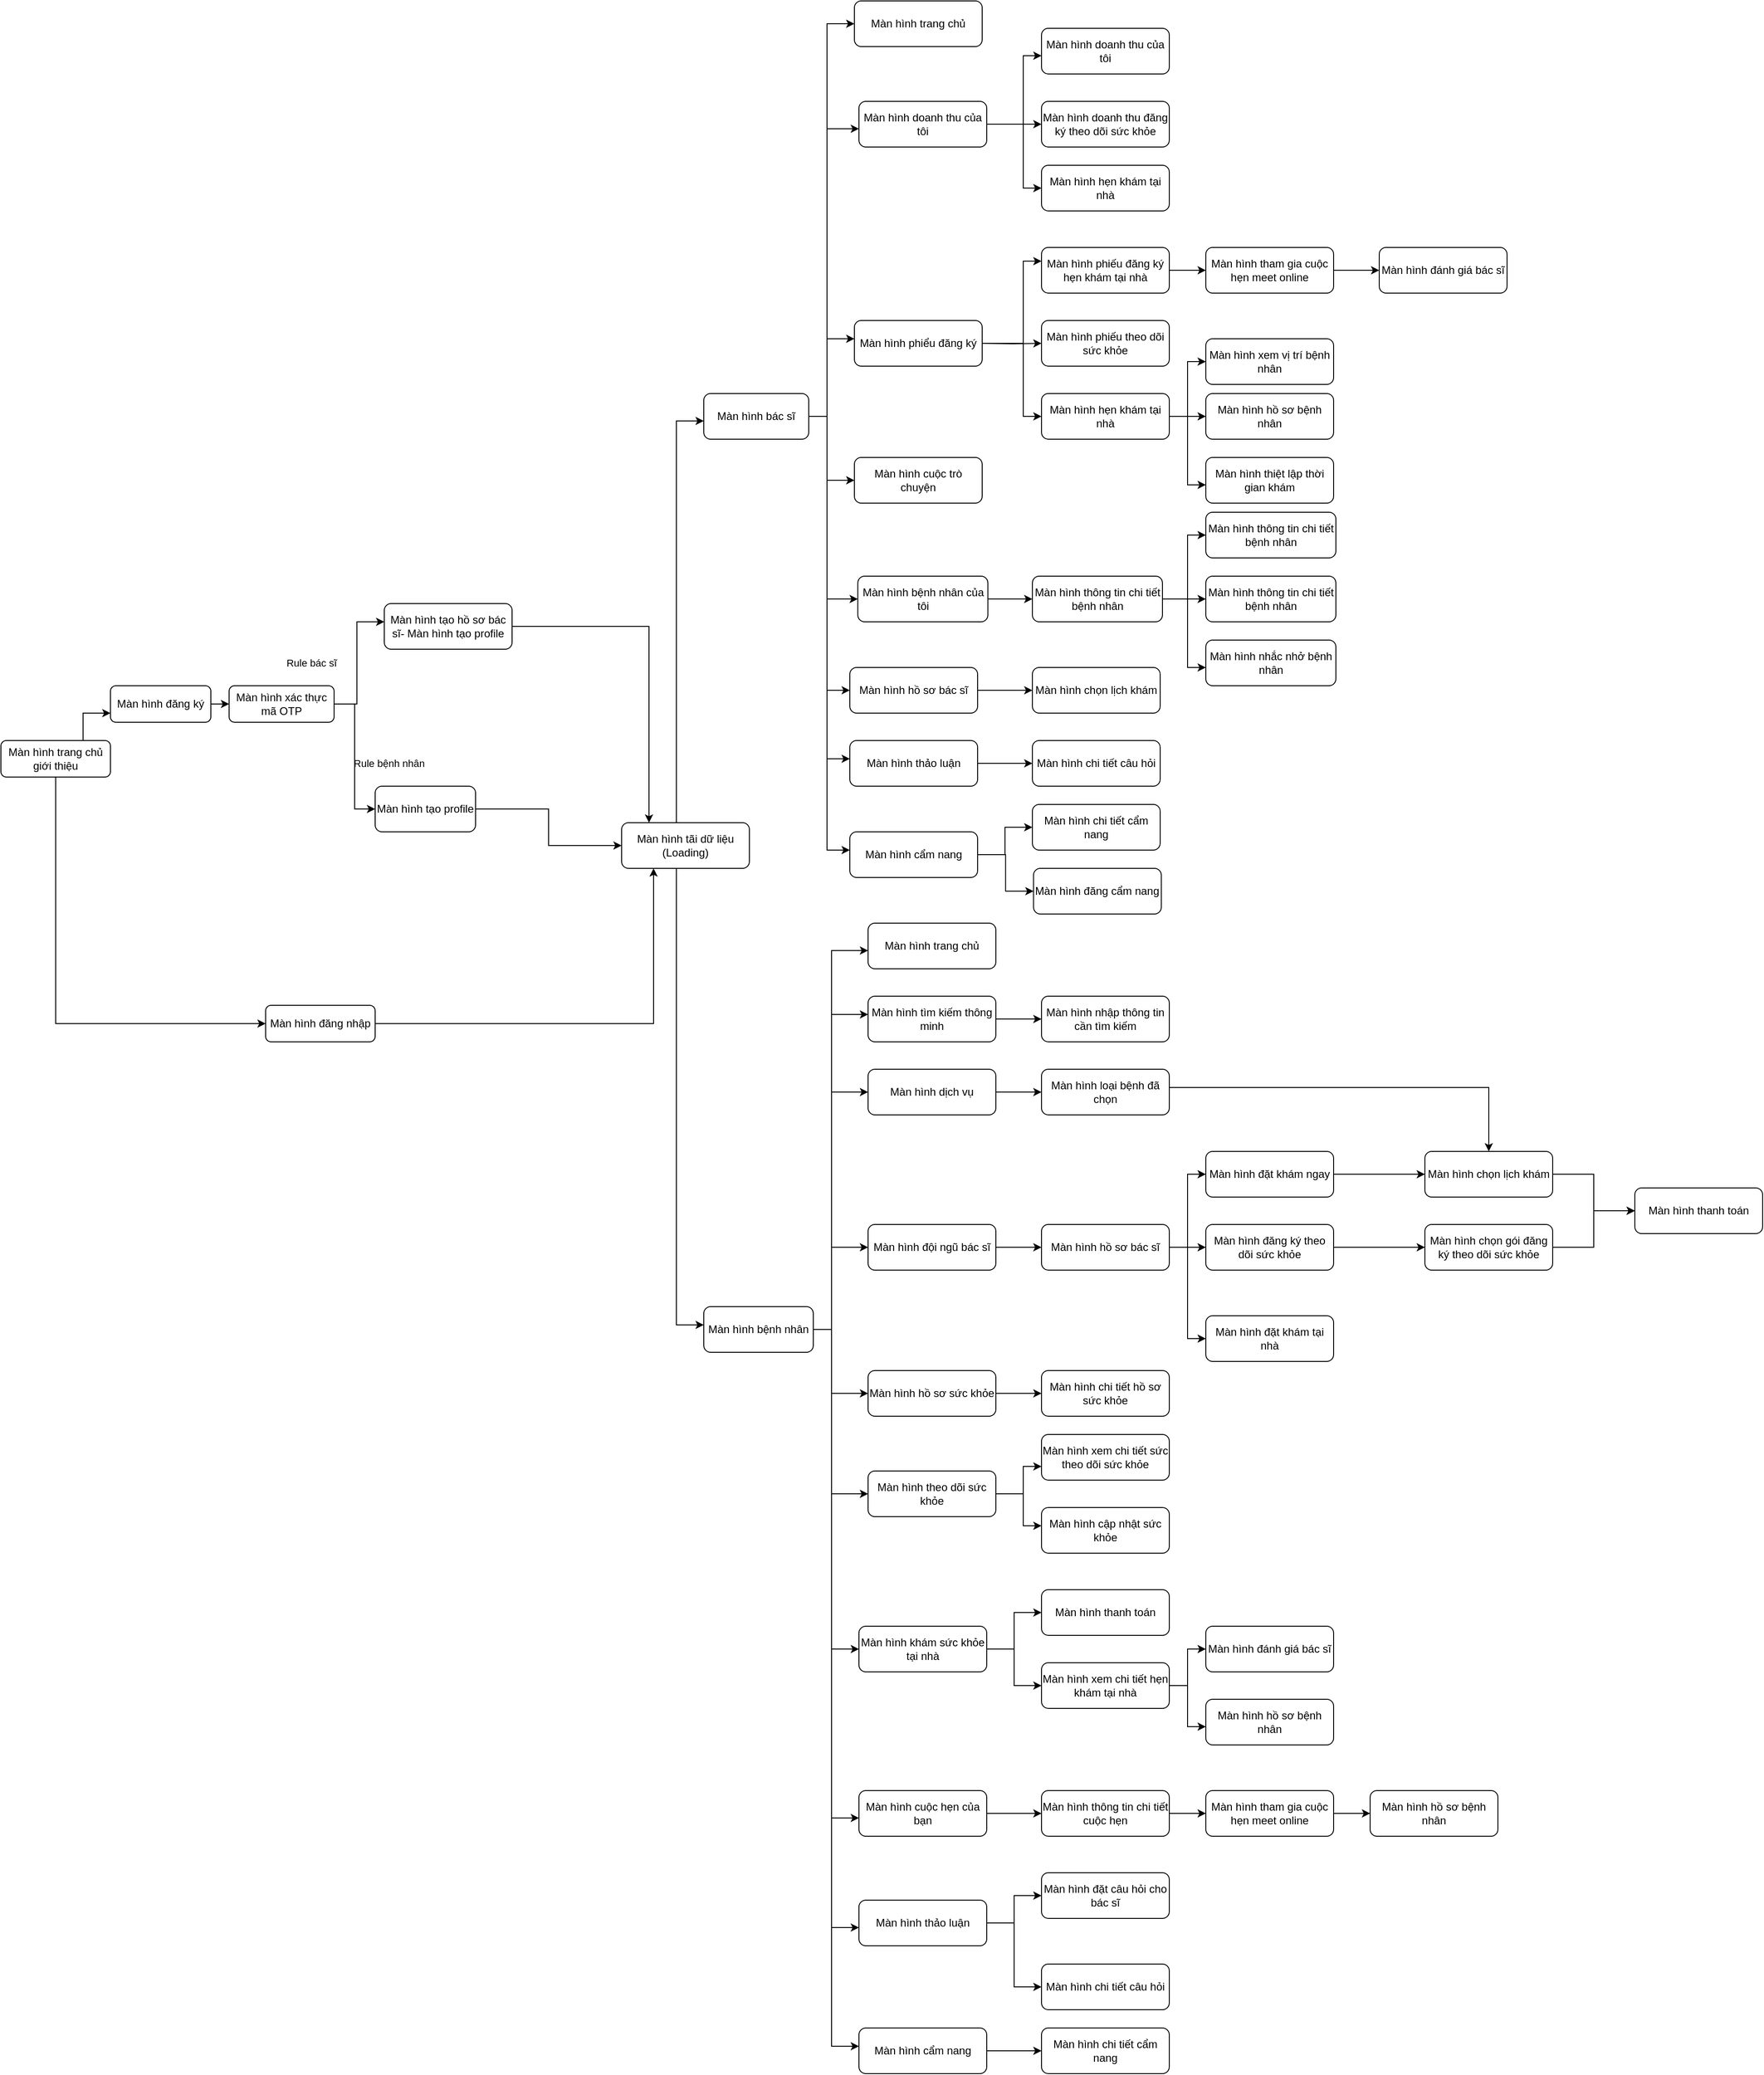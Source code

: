 <mxfile version="24.7.17">
  <diagram name="Page-1" id="Uf1BptqJR_37BQ48JQrq">
    <mxGraphModel dx="1434" dy="1804" grid="1" gridSize="10" guides="1" tooltips="1" connect="1" arrows="1" fold="1" page="1" pageScale="1" pageWidth="850" pageHeight="1100" math="0" shadow="0">
      <root>
        <object label="" aaa="" id="0">
          <mxCell />
        </object>
        <mxCell id="1" parent="0" />
        <mxCell id="JY17cGGeGFokxtmzh6jR-25" value="" style="edgeStyle=orthogonalEdgeStyle;rounded=0;orthogonalLoop=1;jettySize=auto;html=1;" parent="1" source="JY17cGGeGFokxtmzh6jR-1" target="JY17cGGeGFokxtmzh6jR-24" edge="1">
          <mxGeometry relative="1" as="geometry">
            <Array as="points">
              <mxPoint x="110" y="550" />
            </Array>
          </mxGeometry>
        </mxCell>
        <mxCell id="JY17cGGeGFokxtmzh6jR-1" value="Màn hình trang chủ giới thiệu" style="rounded=1;whiteSpace=wrap;html=1;" parent="1" vertex="1">
          <mxGeometry x="50" y="240" width="120" height="40" as="geometry" />
        </mxCell>
        <mxCell id="JY17cGGeGFokxtmzh6jR-13" value="" style="edgeStyle=orthogonalEdgeStyle;rounded=0;orthogonalLoop=1;jettySize=auto;html=1;" parent="1" source="JY17cGGeGFokxtmzh6jR-3" target="JY17cGGeGFokxtmzh6jR-12" edge="1">
          <mxGeometry relative="1" as="geometry" />
        </mxCell>
        <mxCell id="JY17cGGeGFokxtmzh6jR-3" value="Màn hình đăng ký" style="rounded=1;whiteSpace=wrap;html=1;fontSize=12;" parent="1" vertex="1">
          <mxGeometry x="170" y="180" width="110" height="40" as="geometry" />
        </mxCell>
        <mxCell id="JY17cGGeGFokxtmzh6jR-10" value="" style="endArrow=classic;html=1;rounded=0;exitX=0.75;exitY=0;exitDx=0;exitDy=0;entryX=0;entryY=0.75;entryDx=0;entryDy=0;" parent="1" source="JY17cGGeGFokxtmzh6jR-1" target="JY17cGGeGFokxtmzh6jR-3" edge="1">
          <mxGeometry width="50" height="50" relative="1" as="geometry">
            <mxPoint x="400" y="320" as="sourcePoint" />
            <mxPoint x="450" y="270" as="targetPoint" />
            <Array as="points">
              <mxPoint x="140" y="210" />
            </Array>
          </mxGeometry>
        </mxCell>
        <mxCell id="JY17cGGeGFokxtmzh6jR-17" value="" style="edgeStyle=orthogonalEdgeStyle;rounded=0;orthogonalLoop=1;jettySize=auto;html=1;" parent="1" source="JY17cGGeGFokxtmzh6jR-12" target="JY17cGGeGFokxtmzh6jR-16" edge="1">
          <mxGeometry relative="1" as="geometry">
            <Array as="points">
              <mxPoint x="440" y="200" />
              <mxPoint x="440" y="110" />
            </Array>
          </mxGeometry>
        </mxCell>
        <mxCell id="JY17cGGeGFokxtmzh6jR-148" style="edgeStyle=orthogonalEdgeStyle;rounded=0;orthogonalLoop=1;jettySize=auto;html=1;entryX=0;entryY=0.5;entryDx=0;entryDy=0;" parent="1" source="JY17cGGeGFokxtmzh6jR-12" target="JY17cGGeGFokxtmzh6jR-20" edge="1">
          <mxGeometry relative="1" as="geometry" />
        </mxCell>
        <mxCell id="JY17cGGeGFokxtmzh6jR-12" value="Màn hình xác thực mã OTP" style="rounded=1;whiteSpace=wrap;html=1;" parent="1" vertex="1">
          <mxGeometry x="300" y="180" width="115" height="40" as="geometry" />
        </mxCell>
        <mxCell id="JY17cGGeGFokxtmzh6jR-27" value="" style="edgeStyle=orthogonalEdgeStyle;rounded=0;orthogonalLoop=1;jettySize=auto;html=1;" parent="1" source="JY17cGGeGFokxtmzh6jR-16" target="JY17cGGeGFokxtmzh6jR-26" edge="1">
          <mxGeometry relative="1" as="geometry">
            <Array as="points">
              <mxPoint x="760" y="115" />
            </Array>
          </mxGeometry>
        </mxCell>
        <mxCell id="JY17cGGeGFokxtmzh6jR-16" value="Màn hình tạo hồ sơ bác sĩ- Màn hình tạo profile" style="rounded=1;whiteSpace=wrap;html=1;" parent="1" vertex="1">
          <mxGeometry x="470" y="90" width="140" height="50" as="geometry" />
        </mxCell>
        <mxCell id="JY17cGGeGFokxtmzh6jR-18" value="Rule bác sĩ" style="text;html=1;align=center;verticalAlign=middle;resizable=0;points=[];autosize=1;strokeColor=none;fillColor=none;fontSize=11;" parent="1" vertex="1">
          <mxGeometry x="350" y="140" width="80" height="30" as="geometry" />
        </mxCell>
        <mxCell id="JY17cGGeGFokxtmzh6jR-28" style="edgeStyle=orthogonalEdgeStyle;rounded=0;orthogonalLoop=1;jettySize=auto;html=1;entryX=0;entryY=0.5;entryDx=0;entryDy=0;" parent="1" source="JY17cGGeGFokxtmzh6jR-20" target="JY17cGGeGFokxtmzh6jR-26" edge="1">
          <mxGeometry relative="1" as="geometry" />
        </mxCell>
        <mxCell id="JY17cGGeGFokxtmzh6jR-20" value="Màn hình tạo profile" style="rounded=1;whiteSpace=wrap;html=1;" parent="1" vertex="1">
          <mxGeometry x="460" y="290" width="110" height="50" as="geometry" />
        </mxCell>
        <mxCell id="JY17cGGeGFokxtmzh6jR-22" value="Rule bệnh nhân" style="text;html=1;align=center;verticalAlign=middle;resizable=0;points=[];autosize=1;strokeColor=none;fillColor=none;fontSize=11;" parent="1" vertex="1">
          <mxGeometry x="425" y="250" width="100" height="30" as="geometry" />
        </mxCell>
        <mxCell id="JY17cGGeGFokxtmzh6jR-29" style="edgeStyle=orthogonalEdgeStyle;rounded=0;orthogonalLoop=1;jettySize=auto;html=1;entryX=0.25;entryY=1;entryDx=0;entryDy=0;" parent="1" source="JY17cGGeGFokxtmzh6jR-24" target="JY17cGGeGFokxtmzh6jR-26" edge="1">
          <mxGeometry relative="1" as="geometry" />
        </mxCell>
        <mxCell id="JY17cGGeGFokxtmzh6jR-24" value="Màn hình đăng nhập" style="rounded=1;whiteSpace=wrap;html=1;" parent="1" vertex="1">
          <mxGeometry x="340" y="530" width="120" height="40" as="geometry" />
        </mxCell>
        <mxCell id="JY17cGGeGFokxtmzh6jR-32" value="" style="edgeStyle=orthogonalEdgeStyle;rounded=0;orthogonalLoop=1;jettySize=auto;html=1;" parent="1" source="JY17cGGeGFokxtmzh6jR-26" target="JY17cGGeGFokxtmzh6jR-31" edge="1">
          <mxGeometry relative="1" as="geometry">
            <Array as="points">
              <mxPoint x="790" y="-110" />
            </Array>
          </mxGeometry>
        </mxCell>
        <mxCell id="JY17cGGeGFokxtmzh6jR-34" value="" style="edgeStyle=orthogonalEdgeStyle;rounded=0;orthogonalLoop=1;jettySize=auto;html=1;" parent="1" source="JY17cGGeGFokxtmzh6jR-26" target="JY17cGGeGFokxtmzh6jR-33" edge="1">
          <mxGeometry relative="1" as="geometry">
            <Array as="points">
              <mxPoint x="790" y="880" />
            </Array>
          </mxGeometry>
        </mxCell>
        <mxCell id="JY17cGGeGFokxtmzh6jR-26" value="Màn hình tãi dữ liệu&lt;div&gt;(Loading)&lt;/div&gt;" style="rounded=1;whiteSpace=wrap;html=1;" parent="1" vertex="1">
          <mxGeometry x="730" y="330" width="140" height="50" as="geometry" />
        </mxCell>
        <mxCell id="JY17cGGeGFokxtmzh6jR-171" style="edgeStyle=orthogonalEdgeStyle;rounded=0;orthogonalLoop=1;jettySize=auto;html=1;entryX=0;entryY=0.5;entryDx=0;entryDy=0;" parent="1" source="JY17cGGeGFokxtmzh6jR-31" target="JY17cGGeGFokxtmzh6jR-68" edge="1">
          <mxGeometry relative="1" as="geometry">
            <Array as="points">
              <mxPoint x="955" y="-115" />
              <mxPoint x="955" y="-45" />
            </Array>
          </mxGeometry>
        </mxCell>
        <mxCell id="c2DRTkK29ze6gAXHxPbl-2" style="edgeStyle=orthogonalEdgeStyle;rounded=0;orthogonalLoop=1;jettySize=auto;html=1;entryX=0;entryY=0.5;entryDx=0;entryDy=0;" edge="1" parent="1" source="JY17cGGeGFokxtmzh6jR-31" target="JY17cGGeGFokxtmzh6jR-198">
          <mxGeometry relative="1" as="geometry">
            <Array as="points">
              <mxPoint x="955" y="-115" />
              <mxPoint x="955" y="85" />
            </Array>
          </mxGeometry>
        </mxCell>
        <mxCell id="JY17cGGeGFokxtmzh6jR-31" value="Màn hình bác sĩ" style="rounded=1;whiteSpace=wrap;html=1;" parent="1" vertex="1">
          <mxGeometry x="820" y="-140" width="115" height="50" as="geometry" />
        </mxCell>
        <mxCell id="JY17cGGeGFokxtmzh6jR-36" value="" style="edgeStyle=orthogonalEdgeStyle;rounded=0;orthogonalLoop=1;jettySize=auto;html=1;" parent="1" target="JY17cGGeGFokxtmzh6jR-35" edge="1">
          <mxGeometry relative="1" as="geometry">
            <mxPoint x="940" y="885" as="sourcePoint" />
            <Array as="points">
              <mxPoint x="960" y="885" />
              <mxPoint x="960" y="470" />
            </Array>
          </mxGeometry>
        </mxCell>
        <mxCell id="JY17cGGeGFokxtmzh6jR-38" value="" style="edgeStyle=orthogonalEdgeStyle;rounded=0;orthogonalLoop=1;jettySize=auto;html=1;" parent="1" target="JY17cGGeGFokxtmzh6jR-37" edge="1">
          <mxGeometry relative="1" as="geometry">
            <mxPoint x="940" y="885" as="sourcePoint" />
            <Array as="points">
              <mxPoint x="960" y="885" />
              <mxPoint x="960" y="625" />
            </Array>
          </mxGeometry>
        </mxCell>
        <mxCell id="JY17cGGeGFokxtmzh6jR-41" value="" style="edgeStyle=orthogonalEdgeStyle;rounded=0;orthogonalLoop=1;jettySize=auto;html=1;" parent="1" target="JY17cGGeGFokxtmzh6jR-40" edge="1">
          <mxGeometry relative="1" as="geometry">
            <mxPoint x="940" y="885" as="sourcePoint" />
            <Array as="points">
              <mxPoint x="960" y="885" />
              <mxPoint x="960" y="540" />
            </Array>
          </mxGeometry>
        </mxCell>
        <mxCell id="JY17cGGeGFokxtmzh6jR-44" value="" style="edgeStyle=orthogonalEdgeStyle;rounded=0;orthogonalLoop=1;jettySize=auto;html=1;" parent="1" target="JY17cGGeGFokxtmzh6jR-43" edge="1">
          <mxGeometry relative="1" as="geometry">
            <mxPoint x="940" y="885" as="sourcePoint" />
            <Array as="points">
              <mxPoint x="960" y="885" />
              <mxPoint x="960" y="795" />
            </Array>
          </mxGeometry>
        </mxCell>
        <mxCell id="JY17cGGeGFokxtmzh6jR-47" value="" style="edgeStyle=orthogonalEdgeStyle;rounded=0;orthogonalLoop=1;jettySize=auto;html=1;" parent="1" target="JY17cGGeGFokxtmzh6jR-46" edge="1">
          <mxGeometry relative="1" as="geometry">
            <mxPoint x="940" y="885" as="sourcePoint" />
            <Array as="points">
              <mxPoint x="960" y="885" />
              <mxPoint x="960" y="955" />
            </Array>
          </mxGeometry>
        </mxCell>
        <mxCell id="JY17cGGeGFokxtmzh6jR-33" value="Màn hình bệnh nhân" style="rounded=1;whiteSpace=wrap;html=1;" parent="1" vertex="1">
          <mxGeometry x="820" y="860" width="120" height="50" as="geometry" />
        </mxCell>
        <mxCell id="JY17cGGeGFokxtmzh6jR-35" value="Màn hình trang chủ" style="rounded=1;whiteSpace=wrap;html=1;" parent="1" vertex="1">
          <mxGeometry x="1000" y="440" width="140" height="50" as="geometry" />
        </mxCell>
        <mxCell id="c2DRTkK29ze6gAXHxPbl-23" style="edgeStyle=orthogonalEdgeStyle;rounded=0;orthogonalLoop=1;jettySize=auto;html=1;entryX=0;entryY=0.5;entryDx=0;entryDy=0;" edge="1" parent="1" source="JY17cGGeGFokxtmzh6jR-37" target="JY17cGGeGFokxtmzh6jR-81">
          <mxGeometry relative="1" as="geometry" />
        </mxCell>
        <mxCell id="JY17cGGeGFokxtmzh6jR-37" value="Màn hình dịch vụ" style="rounded=1;whiteSpace=wrap;html=1;" parent="1" vertex="1">
          <mxGeometry x="1000" y="600" width="140" height="50" as="geometry" />
        </mxCell>
        <mxCell id="JY17cGGeGFokxtmzh6jR-90" value="" style="edgeStyle=orthogonalEdgeStyle;rounded=0;orthogonalLoop=1;jettySize=auto;html=1;" parent="1" source="JY17cGGeGFokxtmzh6jR-40" target="JY17cGGeGFokxtmzh6jR-89" edge="1">
          <mxGeometry relative="1" as="geometry" />
        </mxCell>
        <mxCell id="JY17cGGeGFokxtmzh6jR-40" value="Màn hình tìm kiếm thông minh" style="rounded=1;whiteSpace=wrap;html=1;" parent="1" vertex="1">
          <mxGeometry x="1000" y="520" width="140" height="50" as="geometry" />
        </mxCell>
        <mxCell id="JY17cGGeGFokxtmzh6jR-92" value="" style="edgeStyle=orthogonalEdgeStyle;rounded=0;orthogonalLoop=1;jettySize=auto;html=1;" parent="1" source="JY17cGGeGFokxtmzh6jR-43" target="JY17cGGeGFokxtmzh6jR-91" edge="1">
          <mxGeometry relative="1" as="geometry" />
        </mxCell>
        <mxCell id="JY17cGGeGFokxtmzh6jR-43" value="Màn hình đội ngũ bác sĩ" style="rounded=1;whiteSpace=wrap;html=1;" parent="1" vertex="1">
          <mxGeometry x="1000" y="770" width="140" height="50" as="geometry" />
        </mxCell>
        <mxCell id="JY17cGGeGFokxtmzh6jR-115" value="" style="edgeStyle=orthogonalEdgeStyle;rounded=0;orthogonalLoop=1;jettySize=auto;html=1;" parent="1" source="JY17cGGeGFokxtmzh6jR-46" target="JY17cGGeGFokxtmzh6jR-114" edge="1">
          <mxGeometry relative="1" as="geometry" />
        </mxCell>
        <mxCell id="JY17cGGeGFokxtmzh6jR-46" value="Màn hình hồ sơ sức khỏe" style="rounded=1;whiteSpace=wrap;html=1;" parent="1" vertex="1">
          <mxGeometry x="1000" y="930" width="140" height="50" as="geometry" />
        </mxCell>
        <mxCell id="JY17cGGeGFokxtmzh6jR-49" value="" style="edgeStyle=orthogonalEdgeStyle;rounded=0;orthogonalLoop=1;jettySize=auto;html=1;exitX=1;exitY=0.5;exitDx=0;exitDy=0;" parent="1" target="JY17cGGeGFokxtmzh6jR-54" edge="1">
          <mxGeometry relative="1" as="geometry">
            <mxPoint x="940" y="885" as="sourcePoint" />
            <Array as="points">
              <mxPoint x="960" y="885" />
              <mxPoint x="960" y="1065" />
            </Array>
          </mxGeometry>
        </mxCell>
        <mxCell id="JY17cGGeGFokxtmzh6jR-50" value="" style="edgeStyle=orthogonalEdgeStyle;rounded=0;orthogonalLoop=1;jettySize=auto;html=1;exitX=1;exitY=0.5;exitDx=0;exitDy=0;" parent="1" target="JY17cGGeGFokxtmzh6jR-55" edge="1">
          <mxGeometry relative="1" as="geometry">
            <mxPoint x="940" y="885" as="sourcePoint" />
            <Array as="points">
              <mxPoint x="960" y="885" />
              <mxPoint x="960" y="1235" />
            </Array>
          </mxGeometry>
        </mxCell>
        <mxCell id="JY17cGGeGFokxtmzh6jR-51" value="" style="edgeStyle=orthogonalEdgeStyle;rounded=0;orthogonalLoop=1;jettySize=auto;html=1;exitX=1;exitY=0.5;exitDx=0;exitDy=0;" parent="1" target="JY17cGGeGFokxtmzh6jR-56" edge="1">
          <mxGeometry relative="1" as="geometry">
            <mxPoint x="940" y="885" as="sourcePoint" />
            <Array as="points">
              <mxPoint x="960" y="885" />
              <mxPoint x="960" y="1420" />
            </Array>
          </mxGeometry>
        </mxCell>
        <mxCell id="JY17cGGeGFokxtmzh6jR-52" value="" style="edgeStyle=orthogonalEdgeStyle;rounded=0;orthogonalLoop=1;jettySize=auto;html=1;exitX=1;exitY=0.5;exitDx=0;exitDy=0;" parent="1" target="JY17cGGeGFokxtmzh6jR-57" edge="1">
          <mxGeometry relative="1" as="geometry">
            <mxPoint x="940" y="885" as="sourcePoint" />
            <Array as="points">
              <mxPoint x="960" y="885" />
              <mxPoint x="960" y="1540" />
            </Array>
          </mxGeometry>
        </mxCell>
        <mxCell id="JY17cGGeGFokxtmzh6jR-53" value="" style="edgeStyle=orthogonalEdgeStyle;rounded=0;orthogonalLoop=1;jettySize=auto;html=1;exitX=1;exitY=0.5;exitDx=0;exitDy=0;" parent="1" target="JY17cGGeGFokxtmzh6jR-58" edge="1">
          <mxGeometry relative="1" as="geometry">
            <mxPoint x="940" y="885" as="sourcePoint" />
            <Array as="points">
              <mxPoint x="960" y="885" />
              <mxPoint x="960" y="1670" />
            </Array>
          </mxGeometry>
        </mxCell>
        <mxCell id="JY17cGGeGFokxtmzh6jR-117" value="" style="edgeStyle=orthogonalEdgeStyle;rounded=0;orthogonalLoop=1;jettySize=auto;html=1;" parent="1" source="JY17cGGeGFokxtmzh6jR-54" target="JY17cGGeGFokxtmzh6jR-116" edge="1">
          <mxGeometry relative="1" as="geometry">
            <Array as="points">
              <mxPoint x="1170" y="1065" />
              <mxPoint x="1170" y="1035" />
            </Array>
          </mxGeometry>
        </mxCell>
        <mxCell id="JY17cGGeGFokxtmzh6jR-119" value="" style="edgeStyle=orthogonalEdgeStyle;rounded=0;orthogonalLoop=1;jettySize=auto;html=1;" parent="1" source="JY17cGGeGFokxtmzh6jR-54" target="JY17cGGeGFokxtmzh6jR-118" edge="1">
          <mxGeometry relative="1" as="geometry">
            <Array as="points">
              <mxPoint x="1170" y="1065" />
              <mxPoint x="1170" y="1100" />
            </Array>
          </mxGeometry>
        </mxCell>
        <mxCell id="JY17cGGeGFokxtmzh6jR-54" value="Màn hình theo dõi sức khỏe" style="rounded=1;whiteSpace=wrap;html=1;" parent="1" vertex="1">
          <mxGeometry x="1000" y="1040" width="140" height="50" as="geometry" />
        </mxCell>
        <mxCell id="JY17cGGeGFokxtmzh6jR-121" value="" style="edgeStyle=orthogonalEdgeStyle;rounded=0;orthogonalLoop=1;jettySize=auto;html=1;" parent="1" source="JY17cGGeGFokxtmzh6jR-55" target="JY17cGGeGFokxtmzh6jR-120" edge="1">
          <mxGeometry relative="1" as="geometry" />
        </mxCell>
        <mxCell id="JY17cGGeGFokxtmzh6jR-183" value="" style="edgeStyle=orthogonalEdgeStyle;rounded=0;orthogonalLoop=1;jettySize=auto;html=1;" parent="1" source="JY17cGGeGFokxtmzh6jR-55" target="JY17cGGeGFokxtmzh6jR-182" edge="1">
          <mxGeometry relative="1" as="geometry" />
        </mxCell>
        <mxCell id="JY17cGGeGFokxtmzh6jR-55" value="Màn hình khám sức khỏe tại nhà" style="rounded=1;whiteSpace=wrap;html=1;" parent="1" vertex="1">
          <mxGeometry x="990" y="1210" width="140" height="50" as="geometry" />
        </mxCell>
        <mxCell id="JY17cGGeGFokxtmzh6jR-129" value="" style="edgeStyle=orthogonalEdgeStyle;rounded=0;orthogonalLoop=1;jettySize=auto;html=1;" parent="1" source="JY17cGGeGFokxtmzh6jR-56" target="JY17cGGeGFokxtmzh6jR-128" edge="1">
          <mxGeometry relative="1" as="geometry" />
        </mxCell>
        <mxCell id="JY17cGGeGFokxtmzh6jR-56" value="Màn hình cuộc hẹn của bạn" style="rounded=1;whiteSpace=wrap;html=1;" parent="1" vertex="1">
          <mxGeometry x="990" y="1390" width="140" height="50" as="geometry" />
        </mxCell>
        <mxCell id="JY17cGGeGFokxtmzh6jR-133" value="" style="edgeStyle=orthogonalEdgeStyle;rounded=0;orthogonalLoop=1;jettySize=auto;html=1;" parent="1" source="JY17cGGeGFokxtmzh6jR-57" target="JY17cGGeGFokxtmzh6jR-132" edge="1">
          <mxGeometry relative="1" as="geometry" />
        </mxCell>
        <mxCell id="JY17cGGeGFokxtmzh6jR-57" value="Màn hình thảo luận" style="rounded=1;whiteSpace=wrap;html=1;" parent="1" vertex="1">
          <mxGeometry x="990" y="1510" width="140" height="50" as="geometry" />
        </mxCell>
        <mxCell id="JY17cGGeGFokxtmzh6jR-146" value="" style="edgeStyle=orthogonalEdgeStyle;rounded=0;orthogonalLoop=1;jettySize=auto;html=1;" parent="1" source="JY17cGGeGFokxtmzh6jR-58" target="JY17cGGeGFokxtmzh6jR-145" edge="1">
          <mxGeometry relative="1" as="geometry" />
        </mxCell>
        <mxCell id="JY17cGGeGFokxtmzh6jR-58" value="Màn hình cẩm nang" style="rounded=1;whiteSpace=wrap;html=1;" parent="1" vertex="1">
          <mxGeometry x="990" y="1650" width="140" height="50" as="geometry" />
        </mxCell>
        <mxCell id="JY17cGGeGFokxtmzh6jR-60" value="" style="edgeStyle=orthogonalEdgeStyle;rounded=0;orthogonalLoop=1;jettySize=auto;html=1;" parent="1" target="JY17cGGeGFokxtmzh6jR-65" edge="1">
          <mxGeometry relative="1" as="geometry">
            <mxPoint x="935" y="-115" as="sourcePoint" />
            <Array as="points">
              <mxPoint x="955" y="-115" />
              <mxPoint x="955" y="-545" />
            </Array>
          </mxGeometry>
        </mxCell>
        <mxCell id="JY17cGGeGFokxtmzh6jR-61" value="" style="edgeStyle=orthogonalEdgeStyle;rounded=0;orthogonalLoop=1;jettySize=auto;html=1;" parent="1" target="JY17cGGeGFokxtmzh6jR-66" edge="1">
          <mxGeometry relative="1" as="geometry">
            <mxPoint x="935" y="-115" as="sourcePoint" />
            <Array as="points">
              <mxPoint x="955" y="-115" />
              <mxPoint x="955" y="-430" />
            </Array>
          </mxGeometry>
        </mxCell>
        <mxCell id="JY17cGGeGFokxtmzh6jR-62" value="" style="edgeStyle=orthogonalEdgeStyle;rounded=0;orthogonalLoop=1;jettySize=auto;html=1;" parent="1" target="JY17cGGeGFokxtmzh6jR-67" edge="1">
          <mxGeometry relative="1" as="geometry">
            <mxPoint x="935" y="-115" as="sourcePoint" />
            <Array as="points">
              <mxPoint x="955" y="-115" />
              <mxPoint x="955" y="-200" />
            </Array>
          </mxGeometry>
        </mxCell>
        <mxCell id="JY17cGGeGFokxtmzh6jR-64" value="" style="edgeStyle=orthogonalEdgeStyle;rounded=0;orthogonalLoop=1;jettySize=auto;html=1;" parent="1" target="JY17cGGeGFokxtmzh6jR-69" edge="1">
          <mxGeometry relative="1" as="geometry">
            <mxPoint x="935" y="-115" as="sourcePoint" />
            <Array as="points">
              <mxPoint x="955" y="-115" />
              <mxPoint x="955" y="185" />
            </Array>
          </mxGeometry>
        </mxCell>
        <mxCell id="JY17cGGeGFokxtmzh6jR-65" value="Màn hình trang chủ" style="rounded=1;whiteSpace=wrap;html=1;" parent="1" vertex="1">
          <mxGeometry x="985" y="-570" width="140" height="50" as="geometry" />
        </mxCell>
        <mxCell id="JY17cGGeGFokxtmzh6jR-151" value="" style="edgeStyle=orthogonalEdgeStyle;rounded=0;orthogonalLoop=1;jettySize=auto;html=1;" parent="1" source="JY17cGGeGFokxtmzh6jR-66" target="JY17cGGeGFokxtmzh6jR-150" edge="1">
          <mxGeometry relative="1" as="geometry">
            <Array as="points">
              <mxPoint x="1170" y="-435" />
              <mxPoint x="1170" y="-510" />
            </Array>
          </mxGeometry>
        </mxCell>
        <mxCell id="JY17cGGeGFokxtmzh6jR-161" style="edgeStyle=orthogonalEdgeStyle;rounded=0;orthogonalLoop=1;jettySize=auto;html=1;entryX=0;entryY=0.5;entryDx=0;entryDy=0;" parent="1" source="JY17cGGeGFokxtmzh6jR-66" target="JY17cGGeGFokxtmzh6jR-160" edge="1">
          <mxGeometry relative="1" as="geometry" />
        </mxCell>
        <mxCell id="JY17cGGeGFokxtmzh6jR-163" style="edgeStyle=orthogonalEdgeStyle;rounded=0;orthogonalLoop=1;jettySize=auto;html=1;entryX=0;entryY=0.5;entryDx=0;entryDy=0;" parent="1" source="JY17cGGeGFokxtmzh6jR-66" target="JY17cGGeGFokxtmzh6jR-162" edge="1">
          <mxGeometry relative="1" as="geometry">
            <Array as="points">
              <mxPoint x="1170" y="-435" />
              <mxPoint x="1170" y="-365" />
            </Array>
          </mxGeometry>
        </mxCell>
        <mxCell id="JY17cGGeGFokxtmzh6jR-66" value="Màn hình doanh thu của tôi" style="rounded=1;whiteSpace=wrap;html=1;" parent="1" vertex="1">
          <mxGeometry x="990" y="-460" width="140" height="50" as="geometry" />
        </mxCell>
        <mxCell id="JY17cGGeGFokxtmzh6jR-67" value="Màn hình phiểu đăng ký" style="rounded=1;whiteSpace=wrap;html=1;" parent="1" vertex="1">
          <mxGeometry x="985" y="-220" width="140" height="50" as="geometry" />
        </mxCell>
        <mxCell id="JY17cGGeGFokxtmzh6jR-177" style="edgeStyle=orthogonalEdgeStyle;rounded=0;orthogonalLoop=1;jettySize=auto;html=1;entryX=0;entryY=0.5;entryDx=0;entryDy=0;exitX=1;exitY=0.5;exitDx=0;exitDy=0;" parent="1" source="JY17cGGeGFokxtmzh6jR-168" target="JY17cGGeGFokxtmzh6jR-176" edge="1">
          <mxGeometry relative="1" as="geometry" />
        </mxCell>
        <mxCell id="JY17cGGeGFokxtmzh6jR-68" value="Màn hình cuộc trò chuyện" style="rounded=1;whiteSpace=wrap;html=1;" parent="1" vertex="1">
          <mxGeometry x="985" y="-70" width="140" height="50" as="geometry" />
        </mxCell>
        <mxCell id="c2DRTkK29ze6gAXHxPbl-14" value="" style="edgeStyle=orthogonalEdgeStyle;rounded=0;orthogonalLoop=1;jettySize=auto;html=1;" edge="1" parent="1" source="JY17cGGeGFokxtmzh6jR-69" target="c2DRTkK29ze6gAXHxPbl-13">
          <mxGeometry relative="1" as="geometry" />
        </mxCell>
        <mxCell id="JY17cGGeGFokxtmzh6jR-69" value="Màn hình hồ sơ bác sĩ" style="rounded=1;whiteSpace=wrap;html=1;" parent="1" vertex="1">
          <mxGeometry x="980" y="160" width="140" height="50" as="geometry" />
        </mxCell>
        <mxCell id="JY17cGGeGFokxtmzh6jR-70" value="" style="edgeStyle=orthogonalEdgeStyle;rounded=0;orthogonalLoop=1;jettySize=auto;html=1;exitX=1;exitY=0.5;exitDx=0;exitDy=0;" parent="1" target="JY17cGGeGFokxtmzh6jR-75" edge="1">
          <mxGeometry relative="1" as="geometry">
            <mxPoint x="935" y="-115" as="sourcePoint" />
            <Array as="points">
              <mxPoint x="955" y="-115" />
              <mxPoint x="955" y="260" />
            </Array>
          </mxGeometry>
        </mxCell>
        <mxCell id="JY17cGGeGFokxtmzh6jR-71" value="" style="edgeStyle=orthogonalEdgeStyle;rounded=0;orthogonalLoop=1;jettySize=auto;html=1;exitX=1;exitY=0.5;exitDx=0;exitDy=0;" parent="1" target="JY17cGGeGFokxtmzh6jR-76" edge="1">
          <mxGeometry relative="1" as="geometry">
            <mxPoint x="935" y="-115" as="sourcePoint" />
            <Array as="points">
              <mxPoint x="955" y="-115" />
              <mxPoint x="955" y="360" />
            </Array>
          </mxGeometry>
        </mxCell>
        <mxCell id="c2DRTkK29ze6gAXHxPbl-16" style="edgeStyle=orthogonalEdgeStyle;rounded=0;orthogonalLoop=1;jettySize=auto;html=1;entryX=0;entryY=0.5;entryDx=0;entryDy=0;" edge="1" parent="1" source="JY17cGGeGFokxtmzh6jR-75" target="c2DRTkK29ze6gAXHxPbl-15">
          <mxGeometry relative="1" as="geometry" />
        </mxCell>
        <mxCell id="JY17cGGeGFokxtmzh6jR-75" value="Màn hình thảo luận" style="rounded=1;whiteSpace=wrap;html=1;" parent="1" vertex="1">
          <mxGeometry x="980" y="240" width="140" height="50" as="geometry" />
        </mxCell>
        <mxCell id="c2DRTkK29ze6gAXHxPbl-18" value="" style="edgeStyle=orthogonalEdgeStyle;rounded=0;orthogonalLoop=1;jettySize=auto;html=1;" edge="1" parent="1" source="JY17cGGeGFokxtmzh6jR-76" target="c2DRTkK29ze6gAXHxPbl-17">
          <mxGeometry relative="1" as="geometry" />
        </mxCell>
        <mxCell id="c2DRTkK29ze6gAXHxPbl-20" value="" style="edgeStyle=orthogonalEdgeStyle;rounded=0;orthogonalLoop=1;jettySize=auto;html=1;" edge="1" parent="1" source="JY17cGGeGFokxtmzh6jR-76" target="c2DRTkK29ze6gAXHxPbl-19">
          <mxGeometry relative="1" as="geometry" />
        </mxCell>
        <mxCell id="JY17cGGeGFokxtmzh6jR-76" value="Màn hình cẩm nang" style="rounded=1;whiteSpace=wrap;html=1;" parent="1" vertex="1">
          <mxGeometry x="980" y="340" width="140" height="50" as="geometry" />
        </mxCell>
        <mxCell id="JY17cGGeGFokxtmzh6jR-85" value="" style="edgeStyle=orthogonalEdgeStyle;rounded=0;orthogonalLoop=1;jettySize=auto;html=1;" parent="1" source="JY17cGGeGFokxtmzh6jR-81" target="JY17cGGeGFokxtmzh6jR-84" edge="1">
          <mxGeometry relative="1" as="geometry">
            <Array as="points">
              <mxPoint x="1680" y="620" />
            </Array>
          </mxGeometry>
        </mxCell>
        <mxCell id="JY17cGGeGFokxtmzh6jR-81" value="Màn hình loại bệnh đã chọn" style="rounded=1;whiteSpace=wrap;html=1;" parent="1" vertex="1">
          <mxGeometry x="1190" y="600" width="140" height="50" as="geometry" />
        </mxCell>
        <mxCell id="JY17cGGeGFokxtmzh6jR-87" value="" style="edgeStyle=orthogonalEdgeStyle;rounded=0;orthogonalLoop=1;jettySize=auto;html=1;" parent="1" source="JY17cGGeGFokxtmzh6jR-84" target="JY17cGGeGFokxtmzh6jR-86" edge="1">
          <mxGeometry relative="1" as="geometry" />
        </mxCell>
        <mxCell id="JY17cGGeGFokxtmzh6jR-84" value="Màn hình chọn lịch khám" style="rounded=1;whiteSpace=wrap;html=1;" parent="1" vertex="1">
          <mxGeometry x="1610" y="690" width="140" height="50" as="geometry" />
        </mxCell>
        <mxCell id="JY17cGGeGFokxtmzh6jR-86" value="Màn hình thanh toán" style="rounded=1;whiteSpace=wrap;html=1;" parent="1" vertex="1">
          <mxGeometry x="1840" y="730" width="140" height="50" as="geometry" />
        </mxCell>
        <mxCell id="JY17cGGeGFokxtmzh6jR-89" value="Màn hình nhập thông tin cần tìm kiếm" style="rounded=1;whiteSpace=wrap;html=1;" parent="1" vertex="1">
          <mxGeometry x="1190" y="520" width="140" height="50" as="geometry" />
        </mxCell>
        <mxCell id="JY17cGGeGFokxtmzh6jR-101" value="" style="edgeStyle=orthogonalEdgeStyle;rounded=0;orthogonalLoop=1;jettySize=auto;html=1;" parent="1" source="JY17cGGeGFokxtmzh6jR-91" target="JY17cGGeGFokxtmzh6jR-94" edge="1">
          <mxGeometry relative="1" as="geometry">
            <Array as="points">
              <mxPoint x="1350" y="795" />
              <mxPoint x="1350" y="715" />
            </Array>
          </mxGeometry>
        </mxCell>
        <mxCell id="JY17cGGeGFokxtmzh6jR-104" value="" style="edgeStyle=orthogonalEdgeStyle;rounded=0;orthogonalLoop=1;jettySize=auto;html=1;" parent="1" source="JY17cGGeGFokxtmzh6jR-91" target="JY17cGGeGFokxtmzh6jR-103" edge="1">
          <mxGeometry relative="1" as="geometry">
            <Array as="points">
              <mxPoint x="1400" y="795" />
            </Array>
          </mxGeometry>
        </mxCell>
        <mxCell id="JY17cGGeGFokxtmzh6jR-111" value="" style="edgeStyle=orthogonalEdgeStyle;rounded=0;orthogonalLoop=1;jettySize=auto;html=1;" parent="1" source="JY17cGGeGFokxtmzh6jR-91" target="JY17cGGeGFokxtmzh6jR-110" edge="1">
          <mxGeometry relative="1" as="geometry">
            <Array as="points">
              <mxPoint x="1350" y="795" />
            </Array>
          </mxGeometry>
        </mxCell>
        <mxCell id="JY17cGGeGFokxtmzh6jR-91" value="Màn hình hồ sơ bác sĩ" style="rounded=1;whiteSpace=wrap;html=1;" parent="1" vertex="1">
          <mxGeometry x="1190" y="770" width="140" height="50" as="geometry" />
        </mxCell>
        <mxCell id="JY17cGGeGFokxtmzh6jR-96" style="edgeStyle=orthogonalEdgeStyle;rounded=0;orthogonalLoop=1;jettySize=auto;html=1;entryX=0;entryY=0.5;entryDx=0;entryDy=0;" parent="1" source="JY17cGGeGFokxtmzh6jR-94" target="JY17cGGeGFokxtmzh6jR-84" edge="1">
          <mxGeometry relative="1" as="geometry" />
        </mxCell>
        <mxCell id="JY17cGGeGFokxtmzh6jR-94" value="Màn hình đặt khám ngay" style="rounded=1;whiteSpace=wrap;html=1;" parent="1" vertex="1">
          <mxGeometry x="1370" y="690" width="140" height="50" as="geometry" />
        </mxCell>
        <mxCell id="JY17cGGeGFokxtmzh6jR-106" value="" style="edgeStyle=orthogonalEdgeStyle;rounded=0;orthogonalLoop=1;jettySize=auto;html=1;" parent="1" source="JY17cGGeGFokxtmzh6jR-103" target="JY17cGGeGFokxtmzh6jR-105" edge="1">
          <mxGeometry relative="1" as="geometry" />
        </mxCell>
        <mxCell id="JY17cGGeGFokxtmzh6jR-103" value="Màn hình đăng ký theo dõi sức khỏe" style="rounded=1;whiteSpace=wrap;html=1;" parent="1" vertex="1">
          <mxGeometry x="1370" y="770" width="140" height="50" as="geometry" />
        </mxCell>
        <mxCell id="JY17cGGeGFokxtmzh6jR-107" style="edgeStyle=orthogonalEdgeStyle;rounded=0;orthogonalLoop=1;jettySize=auto;html=1;entryX=0;entryY=0.5;entryDx=0;entryDy=0;" parent="1" source="JY17cGGeGFokxtmzh6jR-105" target="JY17cGGeGFokxtmzh6jR-86" edge="1">
          <mxGeometry relative="1" as="geometry" />
        </mxCell>
        <mxCell id="JY17cGGeGFokxtmzh6jR-105" value="Màn hình chọn gói đăng ký theo dõi sức khỏe" style="rounded=1;whiteSpace=wrap;html=1;" parent="1" vertex="1">
          <mxGeometry x="1610" y="770" width="140" height="50" as="geometry" />
        </mxCell>
        <mxCell id="JY17cGGeGFokxtmzh6jR-110" value="Màn hình đặt khám tại nhà" style="rounded=1;whiteSpace=wrap;html=1;" parent="1" vertex="1">
          <mxGeometry x="1370" y="870" width="140" height="50" as="geometry" />
        </mxCell>
        <mxCell id="JY17cGGeGFokxtmzh6jR-114" value="Màn hình chi tiết hồ sơ sức khỏe" style="rounded=1;whiteSpace=wrap;html=1;" parent="1" vertex="1">
          <mxGeometry x="1190" y="930" width="140" height="50" as="geometry" />
        </mxCell>
        <mxCell id="JY17cGGeGFokxtmzh6jR-116" value="Màn hình xem chi tiết sức theo dõi sức khỏe" style="rounded=1;whiteSpace=wrap;html=1;" parent="1" vertex="1">
          <mxGeometry x="1190" y="1000" width="140" height="50" as="geometry" />
        </mxCell>
        <mxCell id="JY17cGGeGFokxtmzh6jR-118" value="Màn hình cập nhật sức khỏe" style="rounded=1;whiteSpace=wrap;html=1;" parent="1" vertex="1">
          <mxGeometry x="1190" y="1080" width="140" height="50" as="geometry" />
        </mxCell>
        <mxCell id="JY17cGGeGFokxtmzh6jR-123" value="" style="edgeStyle=orthogonalEdgeStyle;rounded=0;orthogonalLoop=1;jettySize=auto;html=1;" parent="1" source="JY17cGGeGFokxtmzh6jR-120" target="JY17cGGeGFokxtmzh6jR-122" edge="1">
          <mxGeometry relative="1" as="geometry">
            <Array as="points">
              <mxPoint x="1350" y="1275" />
              <mxPoint x="1350" y="1320" />
            </Array>
          </mxGeometry>
        </mxCell>
        <mxCell id="JY17cGGeGFokxtmzh6jR-164" style="edgeStyle=orthogonalEdgeStyle;rounded=0;orthogonalLoop=1;jettySize=auto;html=1;entryX=0;entryY=0.5;entryDx=0;entryDy=0;" parent="1" source="JY17cGGeGFokxtmzh6jR-120" target="JY17cGGeGFokxtmzh6jR-124" edge="1">
          <mxGeometry relative="1" as="geometry" />
        </mxCell>
        <mxCell id="JY17cGGeGFokxtmzh6jR-120" value="Màn hình xem chi tiết hẹn khám tại nhà" style="rounded=1;whiteSpace=wrap;html=1;" parent="1" vertex="1">
          <mxGeometry x="1190" y="1250" width="140" height="50" as="geometry" />
        </mxCell>
        <mxCell id="JY17cGGeGFokxtmzh6jR-122" value="Màn hình hồ sơ bệnh nhân" style="rounded=1;whiteSpace=wrap;html=1;" parent="1" vertex="1">
          <mxGeometry x="1370" y="1290" width="140" height="50" as="geometry" />
        </mxCell>
        <mxCell id="JY17cGGeGFokxtmzh6jR-124" value="Màn hình đánh giá bác sĩ" style="rounded=1;whiteSpace=wrap;html=1;" parent="1" vertex="1">
          <mxGeometry x="1370" y="1210" width="140" height="50" as="geometry" />
        </mxCell>
        <mxCell id="JY17cGGeGFokxtmzh6jR-131" value="" style="edgeStyle=orthogonalEdgeStyle;rounded=0;orthogonalLoop=1;jettySize=auto;html=1;" parent="1" source="JY17cGGeGFokxtmzh6jR-128" target="JY17cGGeGFokxtmzh6jR-130" edge="1">
          <mxGeometry relative="1" as="geometry" />
        </mxCell>
        <mxCell id="JY17cGGeGFokxtmzh6jR-128" value="Màn hình thông tin chi tiết cuộc hẹn" style="rounded=1;whiteSpace=wrap;html=1;" parent="1" vertex="1">
          <mxGeometry x="1190" y="1390" width="140" height="50" as="geometry" />
        </mxCell>
        <mxCell id="c2DRTkK29ze6gAXHxPbl-25" value="" style="edgeStyle=orthogonalEdgeStyle;rounded=0;orthogonalLoop=1;jettySize=auto;html=1;" edge="1" parent="1" source="JY17cGGeGFokxtmzh6jR-130" target="c2DRTkK29ze6gAXHxPbl-24">
          <mxGeometry relative="1" as="geometry" />
        </mxCell>
        <mxCell id="JY17cGGeGFokxtmzh6jR-130" value="Màn hình tham gia cuộc hẹn meet online" style="rounded=1;whiteSpace=wrap;html=1;" parent="1" vertex="1">
          <mxGeometry x="1370" y="1390" width="140" height="50" as="geometry" />
        </mxCell>
        <mxCell id="JY17cGGeGFokxtmzh6jR-144" value="" style="edgeStyle=orthogonalEdgeStyle;rounded=0;orthogonalLoop=1;jettySize=auto;html=1;exitX=1;exitY=0.5;exitDx=0;exitDy=0;" parent="1" source="JY17cGGeGFokxtmzh6jR-57" target="JY17cGGeGFokxtmzh6jR-143" edge="1">
          <mxGeometry relative="1" as="geometry">
            <Array as="points">
              <mxPoint x="1160" y="1535" />
              <mxPoint x="1160" y="1605" />
            </Array>
          </mxGeometry>
        </mxCell>
        <mxCell id="JY17cGGeGFokxtmzh6jR-132" value="Màn hình đặt câu hỏi cho bác sĩ" style="rounded=1;whiteSpace=wrap;html=1;" parent="1" vertex="1">
          <mxGeometry x="1190" y="1480" width="140" height="50" as="geometry" />
        </mxCell>
        <mxCell id="JY17cGGeGFokxtmzh6jR-143" value="Màn hình chi tiết câu hỏi" style="rounded=1;whiteSpace=wrap;html=1;" parent="1" vertex="1">
          <mxGeometry x="1190" y="1580" width="140" height="50" as="geometry" />
        </mxCell>
        <mxCell id="JY17cGGeGFokxtmzh6jR-145" value="Màn hình chi tiết cẩm nang" style="rounded=1;whiteSpace=wrap;html=1;" parent="1" vertex="1">
          <mxGeometry x="1190" y="1650" width="140" height="50" as="geometry" />
        </mxCell>
        <mxCell id="JY17cGGeGFokxtmzh6jR-150" value="Màn hình doanh thu của tôi" style="rounded=1;whiteSpace=wrap;html=1;" parent="1" vertex="1">
          <mxGeometry x="1190" y="-540" width="140" height="50" as="geometry" />
        </mxCell>
        <mxCell id="JY17cGGeGFokxtmzh6jR-160" value="Màn hình doanh thu đăng ký theo dõi sức khỏe" style="rounded=1;whiteSpace=wrap;html=1;" parent="1" vertex="1">
          <mxGeometry x="1190" y="-460" width="140" height="50" as="geometry" />
        </mxCell>
        <mxCell id="JY17cGGeGFokxtmzh6jR-162" value="Màn hình hẹn khám tại nhà" style="rounded=1;whiteSpace=wrap;html=1;" parent="1" vertex="1">
          <mxGeometry x="1190" y="-390" width="140" height="50" as="geometry" />
        </mxCell>
        <mxCell id="JY17cGGeGFokxtmzh6jR-165" value="" style="edgeStyle=orthogonalEdgeStyle;rounded=0;orthogonalLoop=1;jettySize=auto;html=1;" parent="1" target="JY17cGGeGFokxtmzh6jR-168" edge="1">
          <mxGeometry relative="1" as="geometry">
            <mxPoint x="1125" y="-195" as="sourcePoint" />
            <Array as="points">
              <mxPoint x="1170" y="-195" />
              <mxPoint x="1170" y="-285" />
            </Array>
          </mxGeometry>
        </mxCell>
        <mxCell id="JY17cGGeGFokxtmzh6jR-166" style="edgeStyle=orthogonalEdgeStyle;rounded=0;orthogonalLoop=1;jettySize=auto;html=1;entryX=0;entryY=0.5;entryDx=0;entryDy=0;" parent="1" target="JY17cGGeGFokxtmzh6jR-169" edge="1">
          <mxGeometry relative="1" as="geometry">
            <mxPoint x="1125" y="-195" as="sourcePoint" />
          </mxGeometry>
        </mxCell>
        <mxCell id="JY17cGGeGFokxtmzh6jR-167" style="edgeStyle=orthogonalEdgeStyle;rounded=0;orthogonalLoop=1;jettySize=auto;html=1;entryX=0;entryY=0.5;entryDx=0;entryDy=0;" parent="1" target="JY17cGGeGFokxtmzh6jR-170" edge="1">
          <mxGeometry relative="1" as="geometry">
            <mxPoint x="1125" y="-195" as="sourcePoint" />
            <Array as="points">
              <mxPoint x="1170" y="-195" />
              <mxPoint x="1170" y="-115" />
            </Array>
          </mxGeometry>
        </mxCell>
        <mxCell id="JY17cGGeGFokxtmzh6jR-168" value="Màn hình phiếu đăng ký hẹn khám tại nhà" style="rounded=1;whiteSpace=wrap;html=1;" parent="1" vertex="1">
          <mxGeometry x="1190" y="-300" width="140" height="50" as="geometry" />
        </mxCell>
        <mxCell id="JY17cGGeGFokxtmzh6jR-169" value="Màn hình phiếu theo dõi sức khỏe" style="rounded=1;whiteSpace=wrap;html=1;" parent="1" vertex="1">
          <mxGeometry x="1190" y="-220" width="140" height="50" as="geometry" />
        </mxCell>
        <mxCell id="JY17cGGeGFokxtmzh6jR-187" value="" style="edgeStyle=orthogonalEdgeStyle;rounded=0;orthogonalLoop=1;jettySize=auto;html=1;" parent="1" source="JY17cGGeGFokxtmzh6jR-170" target="JY17cGGeGFokxtmzh6jR-186" edge="1">
          <mxGeometry relative="1" as="geometry">
            <Array as="points">
              <mxPoint x="1350" y="-115" />
              <mxPoint x="1350" y="-175" />
            </Array>
          </mxGeometry>
        </mxCell>
        <mxCell id="JY17cGGeGFokxtmzh6jR-189" value="" style="edgeStyle=orthogonalEdgeStyle;rounded=0;orthogonalLoop=1;jettySize=auto;html=1;" parent="1" source="JY17cGGeGFokxtmzh6jR-170" target="JY17cGGeGFokxtmzh6jR-188" edge="1">
          <mxGeometry relative="1" as="geometry" />
        </mxCell>
        <mxCell id="JY17cGGeGFokxtmzh6jR-192" value="" style="edgeStyle=orthogonalEdgeStyle;rounded=0;orthogonalLoop=1;jettySize=auto;html=1;" parent="1" source="JY17cGGeGFokxtmzh6jR-170" target="JY17cGGeGFokxtmzh6jR-191" edge="1">
          <mxGeometry relative="1" as="geometry">
            <Array as="points">
              <mxPoint x="1350" y="-115" />
              <mxPoint x="1350" y="-40" />
            </Array>
          </mxGeometry>
        </mxCell>
        <mxCell id="JY17cGGeGFokxtmzh6jR-170" value="Màn hình hẹn khám tại nhà" style="rounded=1;whiteSpace=wrap;html=1;" parent="1" vertex="1">
          <mxGeometry x="1190" y="-140" width="140" height="50" as="geometry" />
        </mxCell>
        <mxCell id="c2DRTkK29ze6gAXHxPbl-27" value="" style="edgeStyle=orthogonalEdgeStyle;rounded=0;orthogonalLoop=1;jettySize=auto;html=1;" edge="1" parent="1" source="JY17cGGeGFokxtmzh6jR-176" target="c2DRTkK29ze6gAXHxPbl-26">
          <mxGeometry relative="1" as="geometry" />
        </mxCell>
        <mxCell id="JY17cGGeGFokxtmzh6jR-176" value="Màn hình tham gia cuộc hẹn meet online" style="rounded=1;whiteSpace=wrap;html=1;" parent="1" vertex="1">
          <mxGeometry x="1370" y="-300" width="140" height="50" as="geometry" />
        </mxCell>
        <mxCell id="JY17cGGeGFokxtmzh6jR-182" value="Màn hình thanh toán" style="rounded=1;whiteSpace=wrap;html=1;" parent="1" vertex="1">
          <mxGeometry x="1190" y="1170" width="140" height="50" as="geometry" />
        </mxCell>
        <mxCell id="JY17cGGeGFokxtmzh6jR-186" value="Màn hình xem vị trí bệnh nhân" style="rounded=1;whiteSpace=wrap;html=1;" parent="1" vertex="1">
          <mxGeometry x="1370" y="-200" width="140" height="50" as="geometry" />
        </mxCell>
        <mxCell id="JY17cGGeGFokxtmzh6jR-188" value="Màn hình hồ sơ bệnh nhân" style="rounded=1;whiteSpace=wrap;html=1;" parent="1" vertex="1">
          <mxGeometry x="1370" y="-140" width="140" height="50" as="geometry" />
        </mxCell>
        <mxCell id="JY17cGGeGFokxtmzh6jR-191" value="Màn hình thiệt lập thời gian khám" style="rounded=1;whiteSpace=wrap;html=1;" parent="1" vertex="1">
          <mxGeometry x="1370" y="-70" width="140" height="50" as="geometry" />
        </mxCell>
        <mxCell id="c2DRTkK29ze6gAXHxPbl-4" value="" style="edgeStyle=orthogonalEdgeStyle;rounded=0;orthogonalLoop=1;jettySize=auto;html=1;" edge="1" parent="1" source="JY17cGGeGFokxtmzh6jR-198" target="c2DRTkK29ze6gAXHxPbl-3">
          <mxGeometry relative="1" as="geometry" />
        </mxCell>
        <mxCell id="JY17cGGeGFokxtmzh6jR-198" value="Màn hình bệnh nhân của tôi" style="rounded=1;whiteSpace=wrap;html=1;" parent="1" vertex="1">
          <mxGeometry x="988.75" y="60" width="142.5" height="50" as="geometry" />
        </mxCell>
        <mxCell id="c2DRTkK29ze6gAXHxPbl-6" value="" style="edgeStyle=orthogonalEdgeStyle;rounded=0;orthogonalLoop=1;jettySize=auto;html=1;" edge="1" parent="1" source="c2DRTkK29ze6gAXHxPbl-3" target="c2DRTkK29ze6gAXHxPbl-5">
          <mxGeometry relative="1" as="geometry">
            <Array as="points">
              <mxPoint x="1350" y="85" />
              <mxPoint x="1350" y="15" />
            </Array>
          </mxGeometry>
        </mxCell>
        <mxCell id="c2DRTkK29ze6gAXHxPbl-9" value="" style="edgeStyle=orthogonalEdgeStyle;rounded=0;orthogonalLoop=1;jettySize=auto;html=1;" edge="1" parent="1" source="c2DRTkK29ze6gAXHxPbl-3" target="c2DRTkK29ze6gAXHxPbl-8">
          <mxGeometry relative="1" as="geometry">
            <Array as="points">
              <mxPoint x="1350" y="85" />
              <mxPoint x="1350" y="160" />
            </Array>
          </mxGeometry>
        </mxCell>
        <mxCell id="c2DRTkK29ze6gAXHxPbl-12" value="" style="edgeStyle=orthogonalEdgeStyle;rounded=0;orthogonalLoop=1;jettySize=auto;html=1;" edge="1" parent="1" source="c2DRTkK29ze6gAXHxPbl-3" target="c2DRTkK29ze6gAXHxPbl-11">
          <mxGeometry relative="1" as="geometry" />
        </mxCell>
        <mxCell id="c2DRTkK29ze6gAXHxPbl-3" value="Màn hình thông tin chi tiết bệnh nhân" style="rounded=1;whiteSpace=wrap;html=1;" vertex="1" parent="1">
          <mxGeometry x="1180" y="60" width="142.5" height="50" as="geometry" />
        </mxCell>
        <mxCell id="c2DRTkK29ze6gAXHxPbl-5" value="Màn hình thông tin chi tiết bệnh nhân" style="rounded=1;whiteSpace=wrap;html=1;" vertex="1" parent="1">
          <mxGeometry x="1370" y="-10" width="142.5" height="50" as="geometry" />
        </mxCell>
        <mxCell id="c2DRTkK29ze6gAXHxPbl-8" value="Màn hình nhắc nhở bệnh nhân" style="rounded=1;whiteSpace=wrap;html=1;" vertex="1" parent="1">
          <mxGeometry x="1370" y="130" width="142.5" height="50" as="geometry" />
        </mxCell>
        <mxCell id="c2DRTkK29ze6gAXHxPbl-11" value="Màn hình thông tin chi tiết bệnh nhân" style="rounded=1;whiteSpace=wrap;html=1;" vertex="1" parent="1">
          <mxGeometry x="1370" y="60" width="142.5" height="50" as="geometry" />
        </mxCell>
        <mxCell id="c2DRTkK29ze6gAXHxPbl-13" value="Màn hình chọn lịch khám" style="rounded=1;whiteSpace=wrap;html=1;" vertex="1" parent="1">
          <mxGeometry x="1180" y="160" width="140" height="50" as="geometry" />
        </mxCell>
        <mxCell id="c2DRTkK29ze6gAXHxPbl-15" value="Màn hình chi tiết câu hỏi" style="rounded=1;whiteSpace=wrap;html=1;" vertex="1" parent="1">
          <mxGeometry x="1180" y="240" width="140" height="50" as="geometry" />
        </mxCell>
        <mxCell id="c2DRTkK29ze6gAXHxPbl-17" value="Màn hình chi tiết cẩm nang" style="rounded=1;whiteSpace=wrap;html=1;" vertex="1" parent="1">
          <mxGeometry x="1180" y="310" width="140" height="50" as="geometry" />
        </mxCell>
        <mxCell id="c2DRTkK29ze6gAXHxPbl-19" value="Màn hình đăng cẩm nang" style="rounded=1;whiteSpace=wrap;html=1;" vertex="1" parent="1">
          <mxGeometry x="1181.25" y="380" width="140" height="50" as="geometry" />
        </mxCell>
        <mxCell id="c2DRTkK29ze6gAXHxPbl-24" value="Màn hình hồ sơ bệnh nhân" style="rounded=1;whiteSpace=wrap;html=1;" vertex="1" parent="1">
          <mxGeometry x="1550" y="1390" width="140" height="50" as="geometry" />
        </mxCell>
        <mxCell id="c2DRTkK29ze6gAXHxPbl-26" value="Màn hình đánh giá bác sĩ" style="rounded=1;whiteSpace=wrap;html=1;" vertex="1" parent="1">
          <mxGeometry x="1560" y="-300" width="140" height="50" as="geometry" />
        </mxCell>
      </root>
    </mxGraphModel>
  </diagram>
</mxfile>

